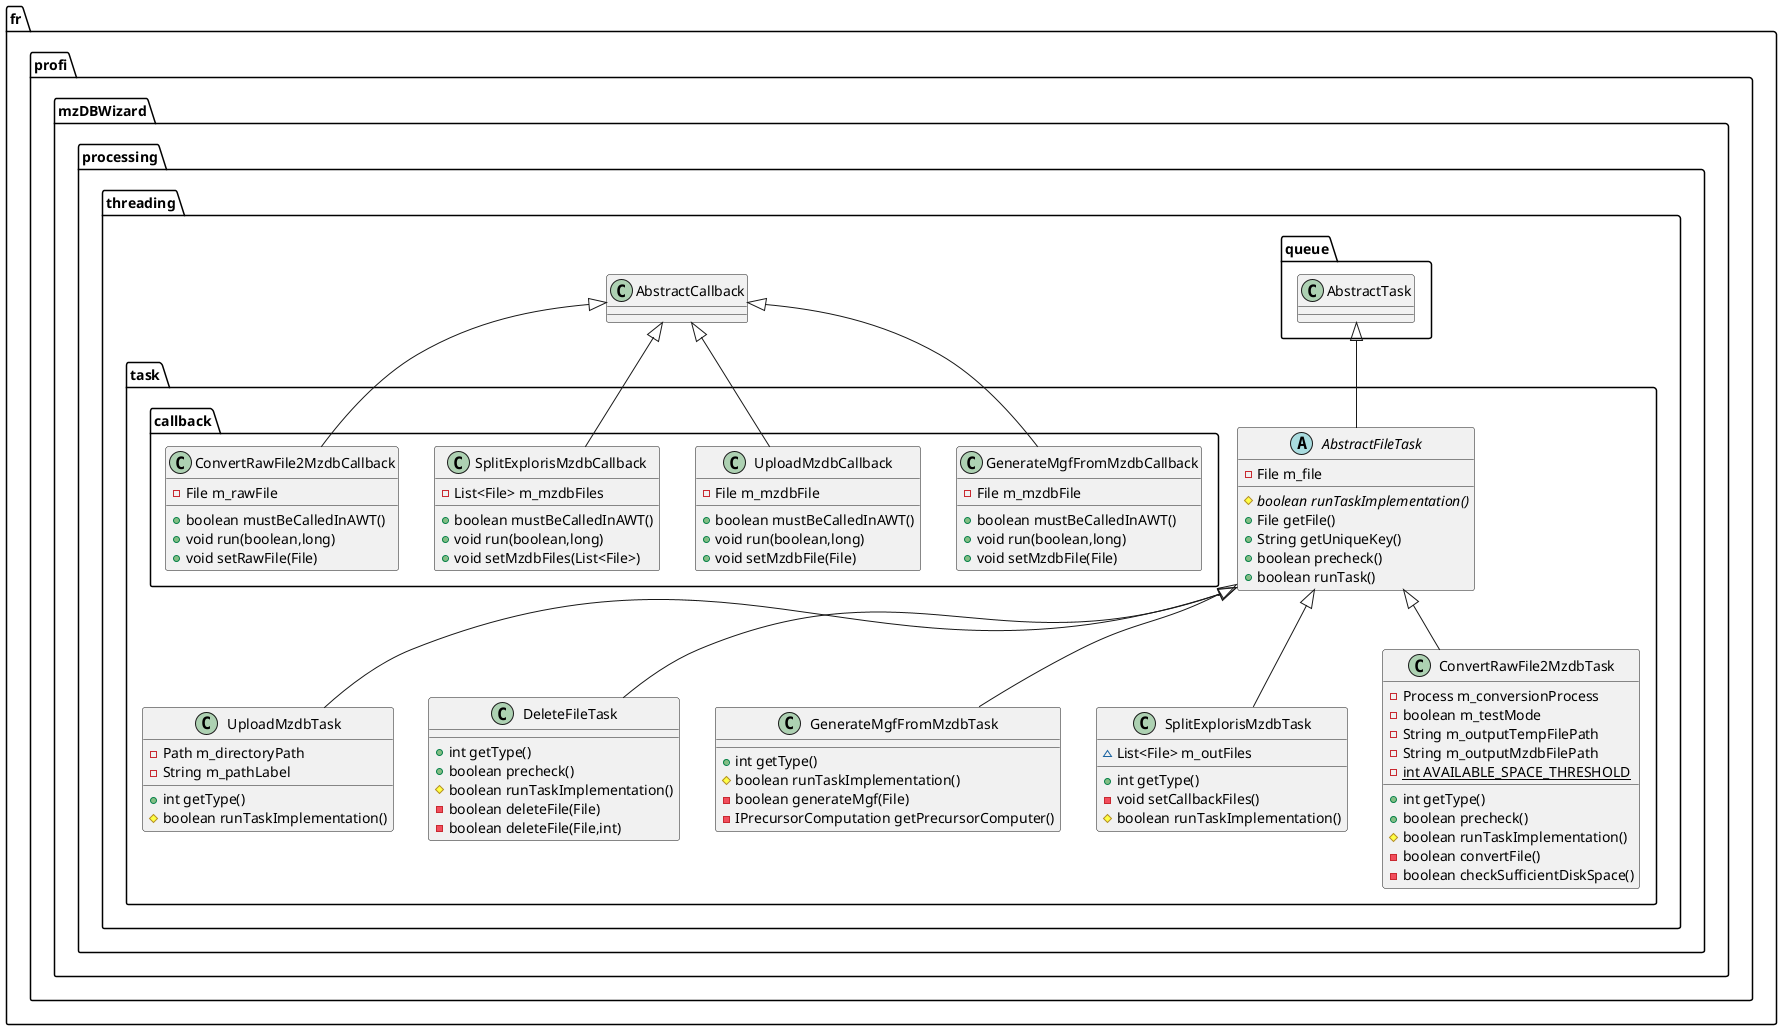 @startuml
class fr.profi.mzDBWizard.processing.threading.task.callback.GenerateMgfFromMzdbCallback {
- File m_mzdbFile
+ boolean mustBeCalledInAWT()
+ void run(boolean,long)
+ void setMzdbFile(File)
}
class fr.profi.mzDBWizard.processing.threading.task.UploadMzdbTask {
- Path m_directoryPath
- String m_pathLabel
+ int getType()
# boolean runTaskImplementation()
}
class fr.profi.mzDBWizard.processing.threading.task.DeleteFileTask {
+ int getType()
+ boolean precheck()
# boolean runTaskImplementation()
- boolean deleteFile(File)
- boolean deleteFile(File,int)
}
class fr.profi.mzDBWizard.processing.threading.task.GenerateMgfFromMzdbTask {
+ int getType()
# boolean runTaskImplementation()
- boolean generateMgf(File)
- IPrecursorComputation getPrecursorComputer()
}
class fr.profi.mzDBWizard.processing.threading.task.callback.UploadMzdbCallback {
- File m_mzdbFile
+ boolean mustBeCalledInAWT()
+ void run(boolean,long)
+ void setMzdbFile(File)
}
class fr.profi.mzDBWizard.processing.threading.task.SplitExplorisMzdbTask {
~ List<File> m_outFiles
+ int getType()
- void setCallbackFiles()
# boolean runTaskImplementation()
}
abstract class fr.profi.mzDBWizard.processing.threading.task.AbstractFileTask {
- File m_file
# {abstract}boolean runTaskImplementation()
+ File getFile()
+ String getUniqueKey()
+ boolean precheck()
+ boolean runTask()
}
class fr.profi.mzDBWizard.processing.threading.task.callback.SplitExplorisMzdbCallback {
- List<File> m_mzdbFiles
+ boolean mustBeCalledInAWT()
+ void run(boolean,long)
+ void setMzdbFiles(List<File>)
}
class fr.profi.mzDBWizard.processing.threading.task.ConvertRawFile2MzdbTask {
- Process m_conversionProcess
- boolean m_testMode
- String m_outputTempFilePath
- String m_outputMzdbFilePath
- {static} int AVAILABLE_SPACE_THRESHOLD
+ int getType()
+ boolean precheck()
# boolean runTaskImplementation()
- boolean convertFile()
- boolean checkSufficientDiskSpace()
}
class fr.profi.mzDBWizard.processing.threading.task.callback.ConvertRawFile2MzdbCallback {
- File m_rawFile
+ boolean mustBeCalledInAWT()
+ void run(boolean,long)
+ void setRawFile(File)
}


fr.profi.mzDBWizard.processing.threading.AbstractCallback <|-- fr.profi.mzDBWizard.processing.threading.task.callback.GenerateMgfFromMzdbCallback
fr.profi.mzDBWizard.processing.threading.task.AbstractFileTask <|-- fr.profi.mzDBWizard.processing.threading.task.UploadMzdbTask
fr.profi.mzDBWizard.processing.threading.task.AbstractFileTask <|-- fr.profi.mzDBWizard.processing.threading.task.DeleteFileTask
fr.profi.mzDBWizard.processing.threading.task.AbstractFileTask <|-- fr.profi.mzDBWizard.processing.threading.task.GenerateMgfFromMzdbTask
fr.profi.mzDBWizard.processing.threading.AbstractCallback <|-- fr.profi.mzDBWizard.processing.threading.task.callback.UploadMzdbCallback
fr.profi.mzDBWizard.processing.threading.task.AbstractFileTask <|-- fr.profi.mzDBWizard.processing.threading.task.SplitExplorisMzdbTask
fr.profi.mzDBWizard.processing.threading.queue.AbstractTask <|-- fr.profi.mzDBWizard.processing.threading.task.AbstractFileTask
fr.profi.mzDBWizard.processing.threading.AbstractCallback <|-- fr.profi.mzDBWizard.processing.threading.task.callback.SplitExplorisMzdbCallback
fr.profi.mzDBWizard.processing.threading.task.AbstractFileTask <|-- fr.profi.mzDBWizard.processing.threading.task.ConvertRawFile2MzdbTask
fr.profi.mzDBWizard.processing.threading.AbstractCallback <|-- fr.profi.mzDBWizard.processing.threading.task.callback.ConvertRawFile2MzdbCallback
@enduml
